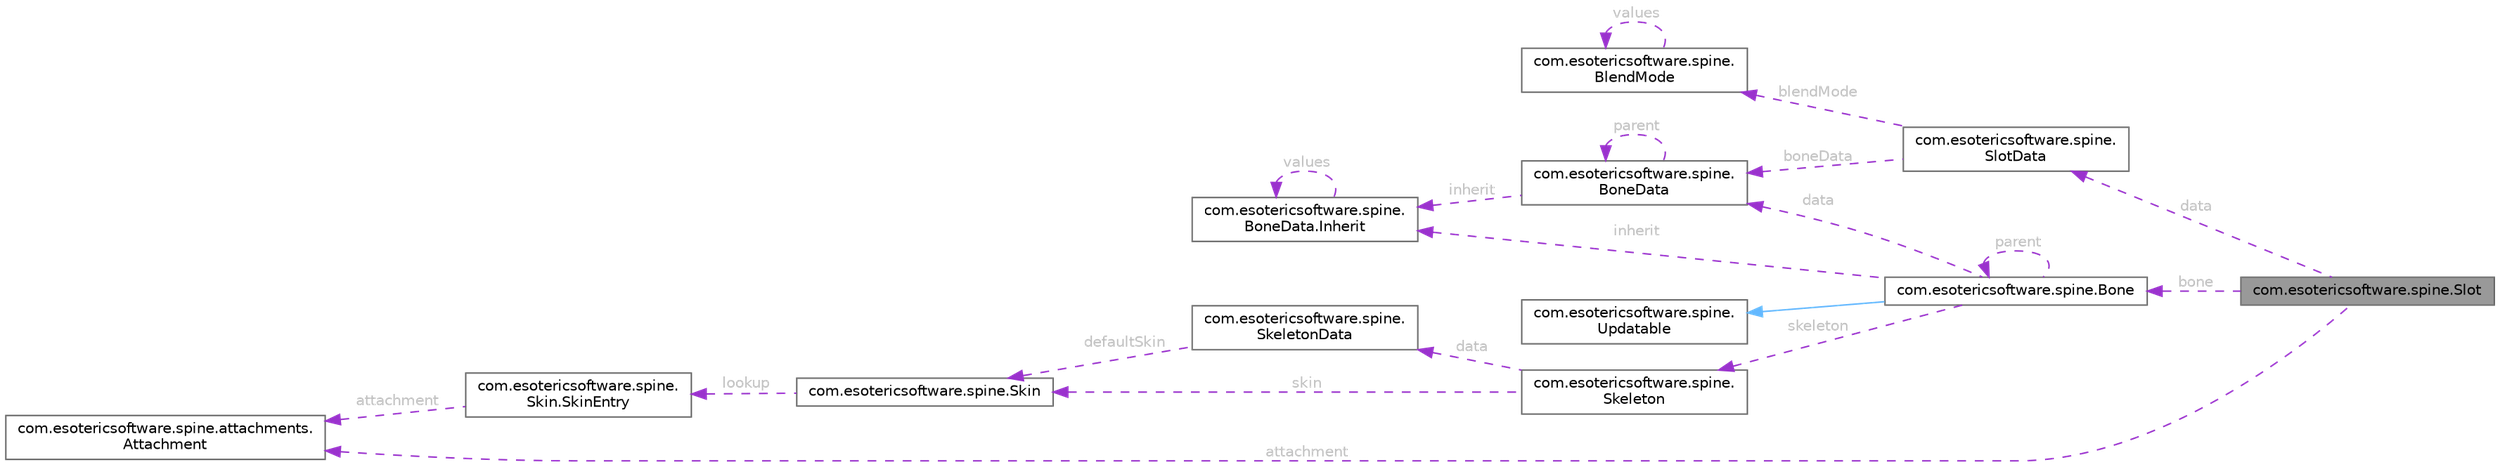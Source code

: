 digraph "com.esotericsoftware.spine.Slot"
{
 // LATEX_PDF_SIZE
  bgcolor="transparent";
  edge [fontname=Helvetica,fontsize=10,labelfontname=Helvetica,labelfontsize=10];
  node [fontname=Helvetica,fontsize=10,shape=box,height=0.2,width=0.4];
  rankdir="LR";
  Node1 [id="Node000001",label="com.esotericsoftware.spine.Slot",height=0.2,width=0.4,color="gray40", fillcolor="grey60", style="filled", fontcolor="black",tooltip=" "];
  Node2 -> Node1 [id="edge20_Node000001_Node000002",dir="back",color="darkorchid3",style="dashed",tooltip=" ",label=" data",fontcolor="grey" ];
  Node2 [id="Node000002",label="com.esotericsoftware.spine.\lSlotData",height=0.2,width=0.4,color="gray40", fillcolor="white", style="filled",URL="$classcom_1_1esotericsoftware_1_1spine_1_1_slot_data.html",tooltip=" "];
  Node3 -> Node2 [id="edge21_Node000002_Node000003",dir="back",color="darkorchid3",style="dashed",tooltip=" ",label=" boneData",fontcolor="grey" ];
  Node3 [id="Node000003",label="com.esotericsoftware.spine.\lBoneData",height=0.2,width=0.4,color="gray40", fillcolor="white", style="filled",URL="$classcom_1_1esotericsoftware_1_1spine_1_1_bone_data.html",tooltip=" "];
  Node3 -> Node3 [id="edge22_Node000003_Node000003",dir="back",color="darkorchid3",style="dashed",tooltip=" ",label=" parent",fontcolor="grey" ];
  Node4 -> Node3 [id="edge23_Node000003_Node000004",dir="back",color="darkorchid3",style="dashed",tooltip=" ",label=" inherit",fontcolor="grey" ];
  Node4 [id="Node000004",label="com.esotericsoftware.spine.\lBoneData.Inherit",height=0.2,width=0.4,color="gray40", fillcolor="white", style="filled",URL="$enumcom_1_1esotericsoftware_1_1spine_1_1_bone_data_1_1_inherit.html",tooltip=" "];
  Node4 -> Node4 [id="edge24_Node000004_Node000004",dir="back",color="darkorchid3",style="dashed",tooltip=" ",label=" values",fontcolor="grey" ];
  Node5 -> Node2 [id="edge25_Node000002_Node000005",dir="back",color="darkorchid3",style="dashed",tooltip=" ",label=" blendMode",fontcolor="grey" ];
  Node5 [id="Node000005",label="com.esotericsoftware.spine.\lBlendMode",height=0.2,width=0.4,color="gray40", fillcolor="white", style="filled",URL="$enumcom_1_1esotericsoftware_1_1spine_1_1_blend_mode.html",tooltip=" "];
  Node5 -> Node5 [id="edge26_Node000005_Node000005",dir="back",color="darkorchid3",style="dashed",tooltip=" ",label=" values",fontcolor="grey" ];
  Node6 -> Node1 [id="edge27_Node000001_Node000006",dir="back",color="darkorchid3",style="dashed",tooltip=" ",label=" bone",fontcolor="grey" ];
  Node6 [id="Node000006",label="com.esotericsoftware.spine.Bone",height=0.2,width=0.4,color="gray40", fillcolor="white", style="filled",URL="$classcom_1_1esotericsoftware_1_1spine_1_1_bone.html",tooltip=" "];
  Node7 -> Node6 [id="edge28_Node000006_Node000007",dir="back",color="steelblue1",style="solid",tooltip=" "];
  Node7 [id="Node000007",label="com.esotericsoftware.spine.\lUpdatable",height=0.2,width=0.4,color="gray40", fillcolor="white", style="filled",URL="$interfacecom_1_1esotericsoftware_1_1spine_1_1_updatable.html",tooltip=" "];
  Node3 -> Node6 [id="edge29_Node000006_Node000003",dir="back",color="darkorchid3",style="dashed",tooltip=" ",label=" data",fontcolor="grey" ];
  Node8 -> Node6 [id="edge30_Node000006_Node000008",dir="back",color="darkorchid3",style="dashed",tooltip=" ",label=" skeleton",fontcolor="grey" ];
  Node8 [id="Node000008",label="com.esotericsoftware.spine.\lSkeleton",height=0.2,width=0.4,color="gray40", fillcolor="white", style="filled",URL="$classcom_1_1esotericsoftware_1_1spine_1_1_skeleton.html",tooltip=" "];
  Node9 -> Node8 [id="edge31_Node000008_Node000009",dir="back",color="darkorchid3",style="dashed",tooltip=" ",label=" data",fontcolor="grey" ];
  Node9 [id="Node000009",label="com.esotericsoftware.spine.\lSkeletonData",height=0.2,width=0.4,color="gray40", fillcolor="white", style="filled",URL="$classcom_1_1esotericsoftware_1_1spine_1_1_skeleton_data.html",tooltip=" "];
  Node10 -> Node9 [id="edge32_Node000009_Node000010",dir="back",color="darkorchid3",style="dashed",tooltip=" ",label=" defaultSkin",fontcolor="grey" ];
  Node10 [id="Node000010",label="com.esotericsoftware.spine.Skin",height=0.2,width=0.4,color="gray40", fillcolor="white", style="filled",URL="$classcom_1_1esotericsoftware_1_1spine_1_1_skin.html",tooltip=" "];
  Node11 -> Node10 [id="edge33_Node000010_Node000011",dir="back",color="darkorchid3",style="dashed",tooltip=" ",label=" lookup",fontcolor="grey" ];
  Node11 [id="Node000011",label="com.esotericsoftware.spine.\lSkin.SkinEntry",height=0.2,width=0.4,color="gray40", fillcolor="white", style="filled",URL="$classcom_1_1esotericsoftware_1_1spine_1_1_skin_1_1_skin_entry.html",tooltip=" "];
  Node12 -> Node11 [id="edge34_Node000011_Node000012",dir="back",color="darkorchid3",style="dashed",tooltip=" ",label=" attachment",fontcolor="grey" ];
  Node12 [id="Node000012",label="com.esotericsoftware.spine.attachments.\lAttachment",height=0.2,width=0.4,color="gray40", fillcolor="white", style="filled",URL="$classcom_1_1esotericsoftware_1_1spine_1_1attachments_1_1_attachment.html",tooltip=" "];
  Node10 -> Node8 [id="edge35_Node000008_Node000010",dir="back",color="darkorchid3",style="dashed",tooltip=" ",label=" skin",fontcolor="grey" ];
  Node6 -> Node6 [id="edge36_Node000006_Node000006",dir="back",color="darkorchid3",style="dashed",tooltip=" ",label=" parent",fontcolor="grey" ];
  Node4 -> Node6 [id="edge37_Node000006_Node000004",dir="back",color="darkorchid3",style="dashed",tooltip=" ",label=" inherit",fontcolor="grey" ];
  Node12 -> Node1 [id="edge38_Node000001_Node000012",dir="back",color="darkorchid3",style="dashed",tooltip=" ",label=" attachment",fontcolor="grey" ];
}
